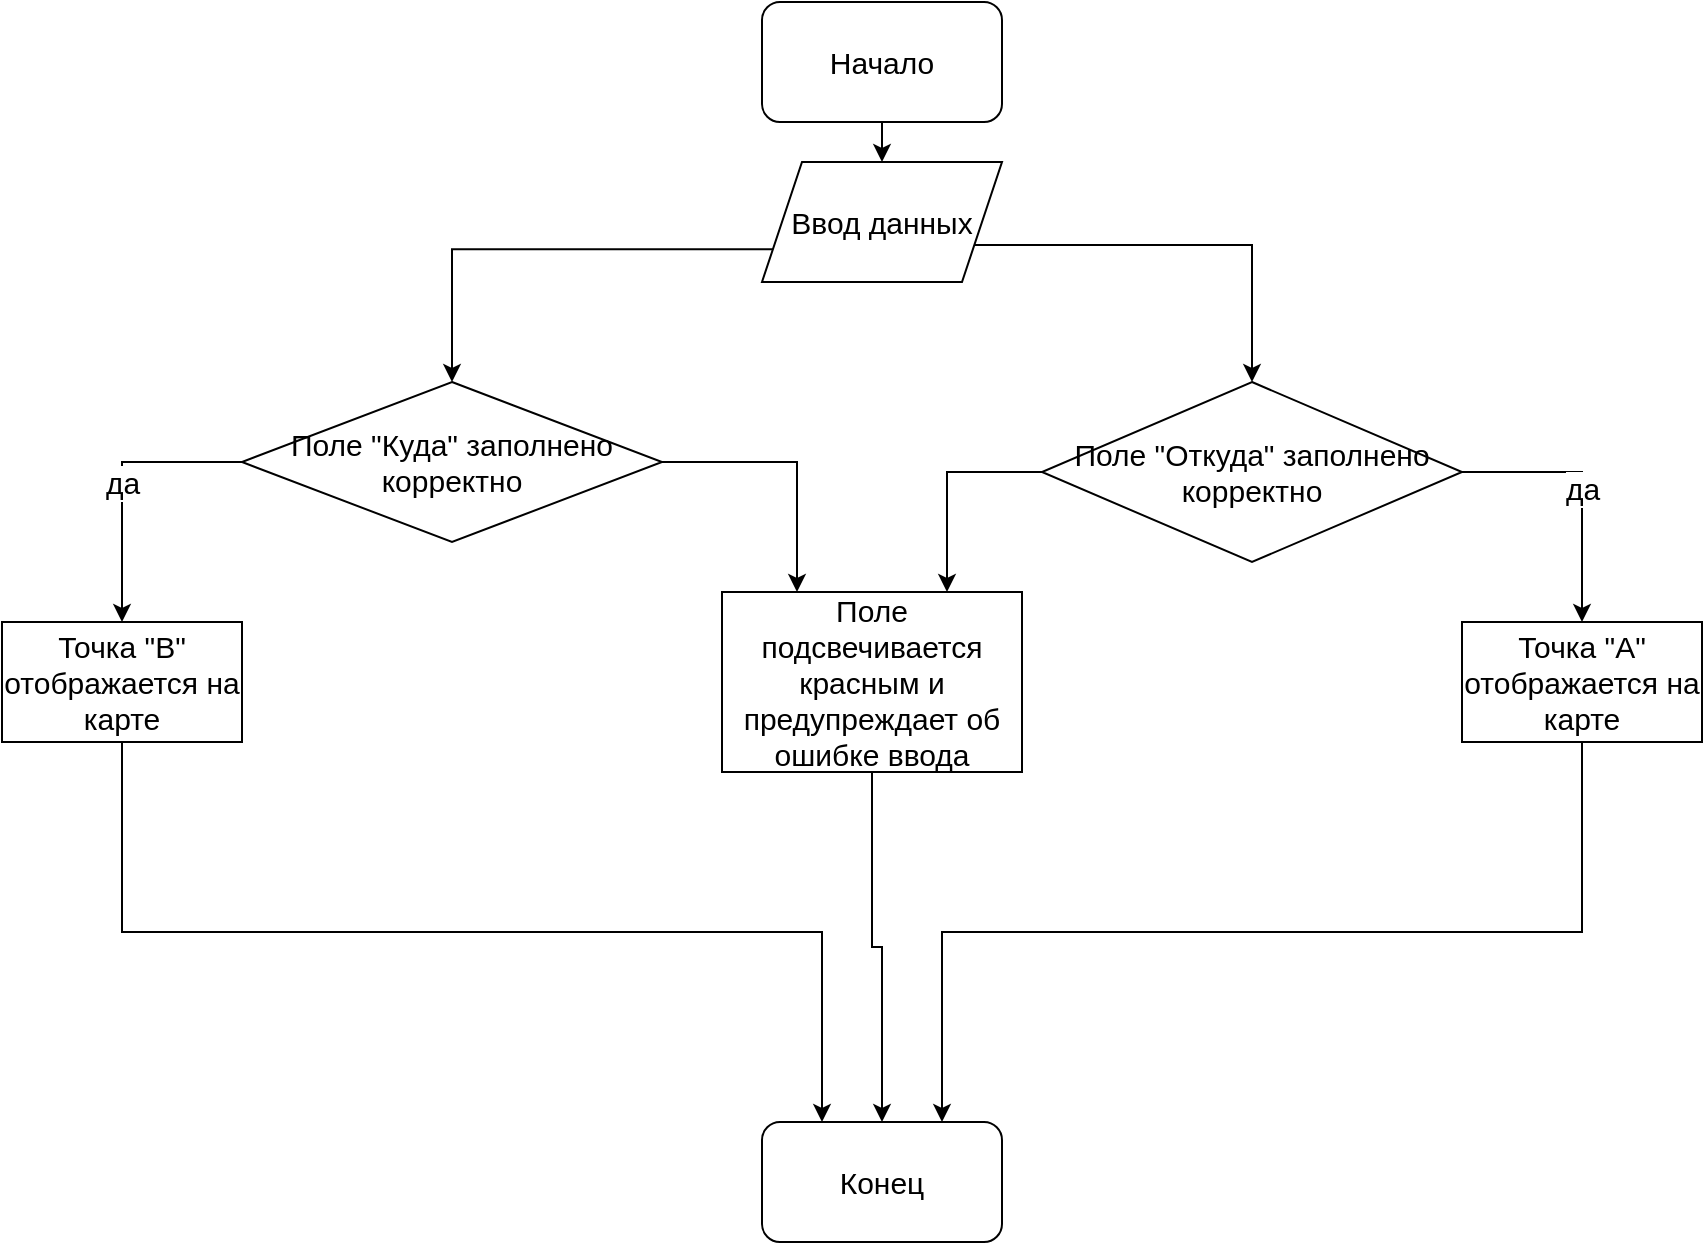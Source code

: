 <mxfile version="13.7.9" type="github">
  <diagram id="60UvAasKbggPAayPwatd" name="Page-1">
    <mxGraphModel dx="637" dy="762" grid="1" gridSize="10" guides="1" tooltips="1" connect="1" arrows="1" fold="1" page="1" pageScale="1" pageWidth="850" pageHeight="1100" math="0" shadow="0">
      <root>
        <mxCell id="0" />
        <mxCell id="1" parent="0" />
        <mxCell id="DHWTyR7Z0xvFFEhCNBNT-2" style="edgeStyle=orthogonalEdgeStyle;rounded=0;orthogonalLoop=1;jettySize=auto;html=1;exitX=0.5;exitY=1;exitDx=0;exitDy=0;fontSize=15;entryX=0.5;entryY=0;entryDx=0;entryDy=0;" edge="1" parent="1" source="DHWTyR7Z0xvFFEhCNBNT-1" target="DHWTyR7Z0xvFFEhCNBNT-5">
          <mxGeometry relative="1" as="geometry">
            <mxPoint x="470" y="110" as="targetPoint" />
          </mxGeometry>
        </mxCell>
        <mxCell id="DHWTyR7Z0xvFFEhCNBNT-1" value="Начало" style="rounded=1;whiteSpace=wrap;html=1;fontSize=15;" vertex="1" parent="1">
          <mxGeometry x="410" width="120" height="60" as="geometry" />
        </mxCell>
        <mxCell id="DHWTyR7Z0xvFFEhCNBNT-8" style="edgeStyle=orthogonalEdgeStyle;rounded=0;orthogonalLoop=1;jettySize=auto;html=1;exitX=0;exitY=0.75;exitDx=0;exitDy=0;entryX=0.5;entryY=0;entryDx=0;entryDy=0;fontSize=15;" edge="1" parent="1" source="DHWTyR7Z0xvFFEhCNBNT-5" target="DHWTyR7Z0xvFFEhCNBNT-6">
          <mxGeometry relative="1" as="geometry" />
        </mxCell>
        <mxCell id="DHWTyR7Z0xvFFEhCNBNT-9" style="edgeStyle=orthogonalEdgeStyle;rounded=0;orthogonalLoop=1;jettySize=auto;html=1;exitX=1;exitY=0.75;exitDx=0;exitDy=0;entryX=0.5;entryY=0;entryDx=0;entryDy=0;fontSize=15;" edge="1" parent="1" source="DHWTyR7Z0xvFFEhCNBNT-5" target="DHWTyR7Z0xvFFEhCNBNT-7">
          <mxGeometry relative="1" as="geometry" />
        </mxCell>
        <mxCell id="DHWTyR7Z0xvFFEhCNBNT-5" value="Ввод данных" style="shape=parallelogram;perimeter=parallelogramPerimeter;whiteSpace=wrap;html=1;fixedSize=1;fontSize=15;" vertex="1" parent="1">
          <mxGeometry x="410" y="80" width="120" height="60" as="geometry" />
        </mxCell>
        <mxCell id="DHWTyR7Z0xvFFEhCNBNT-12" value="да" style="edgeStyle=orthogonalEdgeStyle;rounded=0;orthogonalLoop=1;jettySize=auto;html=1;exitX=0;exitY=0.5;exitDx=0;exitDy=0;entryX=0.5;entryY=0;entryDx=0;entryDy=0;fontSize=15;" edge="1" parent="1" source="DHWTyR7Z0xvFFEhCNBNT-6" target="DHWTyR7Z0xvFFEhCNBNT-11">
          <mxGeometry relative="1" as="geometry" />
        </mxCell>
        <mxCell id="DHWTyR7Z0xvFFEhCNBNT-15" style="edgeStyle=orthogonalEdgeStyle;rounded=0;orthogonalLoop=1;jettySize=auto;html=1;exitX=1;exitY=0.5;exitDx=0;exitDy=0;entryX=0.25;entryY=0;entryDx=0;entryDy=0;fontSize=15;" edge="1" parent="1" source="DHWTyR7Z0xvFFEhCNBNT-6" target="DHWTyR7Z0xvFFEhCNBNT-14">
          <mxGeometry relative="1" as="geometry" />
        </mxCell>
        <mxCell id="DHWTyR7Z0xvFFEhCNBNT-6" value="Поле &quot;Куда&quot; заполнено корректно" style="rhombus;whiteSpace=wrap;html=1;fontSize=15;" vertex="1" parent="1">
          <mxGeometry x="150" y="190" width="210" height="80" as="geometry" />
        </mxCell>
        <mxCell id="DHWTyR7Z0xvFFEhCNBNT-13" value="да" style="edgeStyle=orthogonalEdgeStyle;rounded=0;orthogonalLoop=1;jettySize=auto;html=1;exitX=1;exitY=0.5;exitDx=0;exitDy=0;fontSize=15;" edge="1" parent="1" source="DHWTyR7Z0xvFFEhCNBNT-7" target="DHWTyR7Z0xvFFEhCNBNT-10">
          <mxGeometry relative="1" as="geometry" />
        </mxCell>
        <mxCell id="DHWTyR7Z0xvFFEhCNBNT-16" style="edgeStyle=orthogonalEdgeStyle;rounded=0;orthogonalLoop=1;jettySize=auto;html=1;exitX=0;exitY=0.5;exitDx=0;exitDy=0;entryX=0.75;entryY=0;entryDx=0;entryDy=0;fontSize=15;" edge="1" parent="1" source="DHWTyR7Z0xvFFEhCNBNT-7" target="DHWTyR7Z0xvFFEhCNBNT-14">
          <mxGeometry relative="1" as="geometry" />
        </mxCell>
        <mxCell id="DHWTyR7Z0xvFFEhCNBNT-7" value="Поле &quot;Откуда&quot; заполнено корректно" style="rhombus;whiteSpace=wrap;html=1;fontSize=15;" vertex="1" parent="1">
          <mxGeometry x="550" y="190" width="210" height="90" as="geometry" />
        </mxCell>
        <mxCell id="DHWTyR7Z0xvFFEhCNBNT-18" style="edgeStyle=orthogonalEdgeStyle;rounded=0;orthogonalLoop=1;jettySize=auto;html=1;exitX=0.5;exitY=1;exitDx=0;exitDy=0;entryX=0.75;entryY=0;entryDx=0;entryDy=0;fontSize=15;" edge="1" parent="1" source="DHWTyR7Z0xvFFEhCNBNT-10" target="DHWTyR7Z0xvFFEhCNBNT-17">
          <mxGeometry relative="1" as="geometry" />
        </mxCell>
        <mxCell id="DHWTyR7Z0xvFFEhCNBNT-10" value="Точка &quot;А&quot; отображается на карте" style="rounded=0;whiteSpace=wrap;html=1;fontSize=15;" vertex="1" parent="1">
          <mxGeometry x="760" y="310" width="120" height="60" as="geometry" />
        </mxCell>
        <mxCell id="DHWTyR7Z0xvFFEhCNBNT-19" style="edgeStyle=orthogonalEdgeStyle;rounded=0;orthogonalLoop=1;jettySize=auto;html=1;exitX=0.5;exitY=1;exitDx=0;exitDy=0;entryX=0.25;entryY=0;entryDx=0;entryDy=0;fontSize=15;" edge="1" parent="1" source="DHWTyR7Z0xvFFEhCNBNT-11" target="DHWTyR7Z0xvFFEhCNBNT-17">
          <mxGeometry relative="1" as="geometry" />
        </mxCell>
        <mxCell id="DHWTyR7Z0xvFFEhCNBNT-11" value="Точка &quot;В&quot; отображается на карте" style="rounded=0;whiteSpace=wrap;html=1;fontSize=15;" vertex="1" parent="1">
          <mxGeometry x="30" y="310" width="120" height="60" as="geometry" />
        </mxCell>
        <mxCell id="DHWTyR7Z0xvFFEhCNBNT-20" style="edgeStyle=orthogonalEdgeStyle;rounded=0;orthogonalLoop=1;jettySize=auto;html=1;exitX=0.5;exitY=1;exitDx=0;exitDy=0;entryX=0.5;entryY=0;entryDx=0;entryDy=0;fontSize=15;" edge="1" parent="1" source="DHWTyR7Z0xvFFEhCNBNT-14" target="DHWTyR7Z0xvFFEhCNBNT-17">
          <mxGeometry relative="1" as="geometry" />
        </mxCell>
        <mxCell id="DHWTyR7Z0xvFFEhCNBNT-14" value="Поле подсвечивается красным и предупреждает об ошибке ввода" style="rounded=0;whiteSpace=wrap;html=1;fontSize=15;" vertex="1" parent="1">
          <mxGeometry x="390" y="295" width="150" height="90" as="geometry" />
        </mxCell>
        <mxCell id="DHWTyR7Z0xvFFEhCNBNT-17" value="Конец" style="rounded=1;whiteSpace=wrap;html=1;fontSize=15;" vertex="1" parent="1">
          <mxGeometry x="410" y="560" width="120" height="60" as="geometry" />
        </mxCell>
      </root>
    </mxGraphModel>
  </diagram>
</mxfile>

